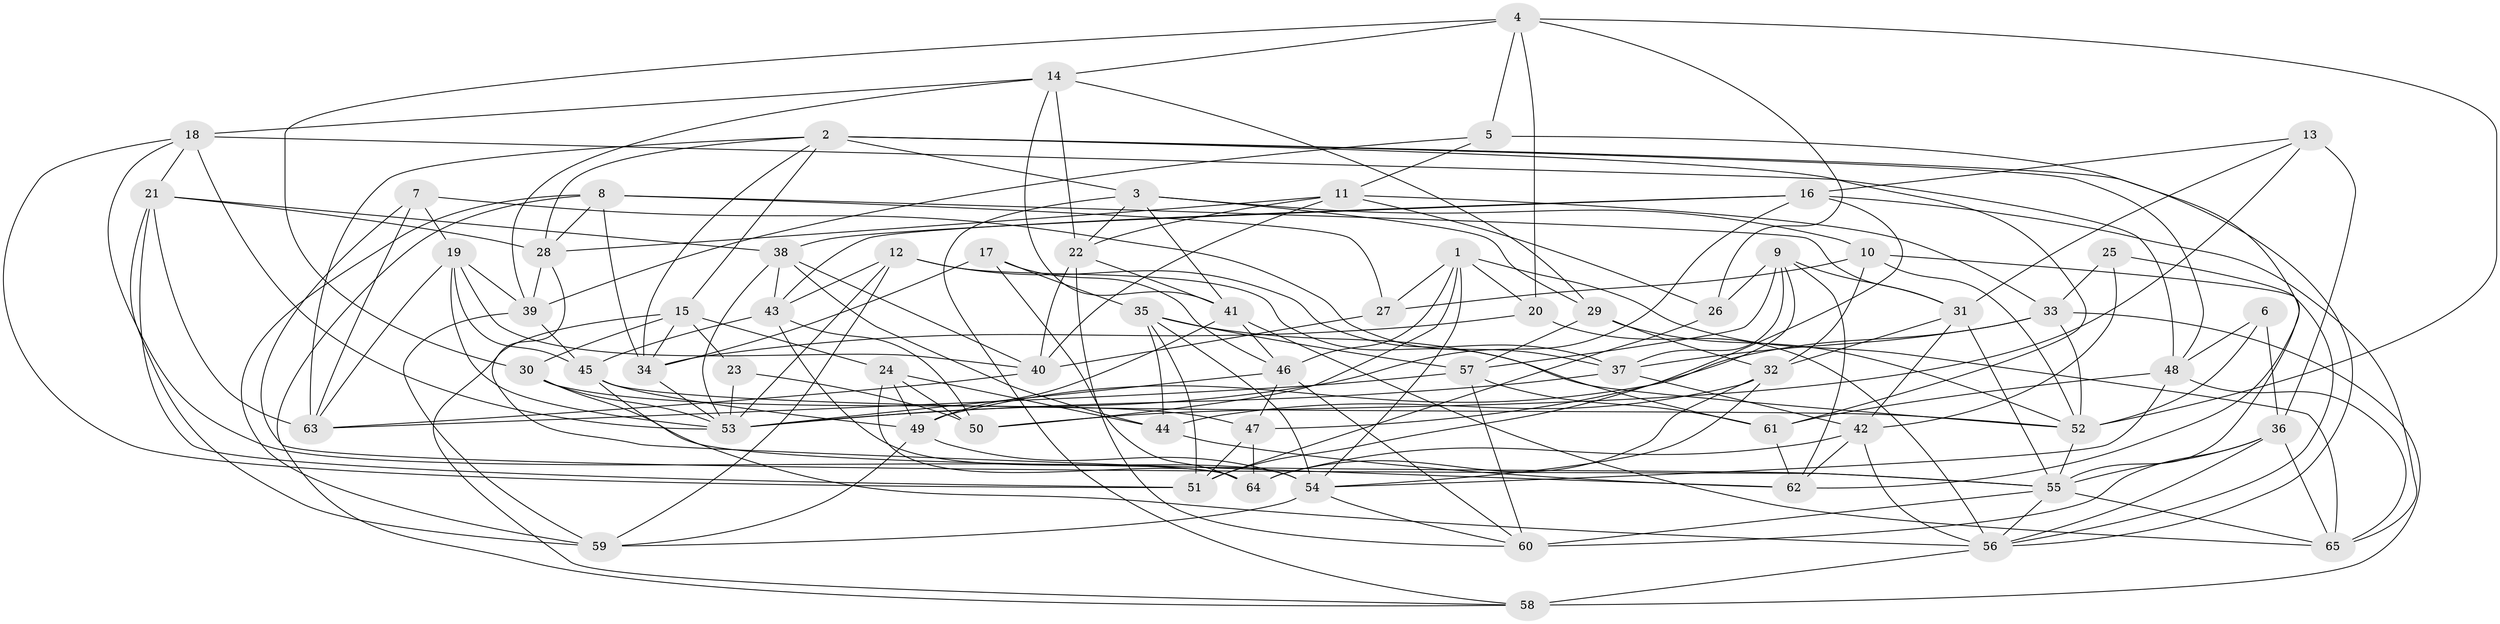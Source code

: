// original degree distribution, {4: 1.0}
// Generated by graph-tools (version 1.1) at 2025/26/03/09/25 03:26:52]
// undirected, 65 vertices, 186 edges
graph export_dot {
graph [start="1"]
  node [color=gray90,style=filled];
  1;
  2;
  3;
  4;
  5;
  6;
  7;
  8;
  9;
  10;
  11;
  12;
  13;
  14;
  15;
  16;
  17;
  18;
  19;
  20;
  21;
  22;
  23;
  24;
  25;
  26;
  27;
  28;
  29;
  30;
  31;
  32;
  33;
  34;
  35;
  36;
  37;
  38;
  39;
  40;
  41;
  42;
  43;
  44;
  45;
  46;
  47;
  48;
  49;
  50;
  51;
  52;
  53;
  54;
  55;
  56;
  57;
  58;
  59;
  60;
  61;
  62;
  63;
  64;
  65;
  1 -- 20 [weight=1.0];
  1 -- 27 [weight=1.0];
  1 -- 46 [weight=1.0];
  1 -- 50 [weight=1.0];
  1 -- 54 [weight=1.0];
  1 -- 65 [weight=1.0];
  2 -- 3 [weight=1.0];
  2 -- 15 [weight=1.0];
  2 -- 28 [weight=1.0];
  2 -- 34 [weight=1.0];
  2 -- 48 [weight=1.0];
  2 -- 56 [weight=1.0];
  2 -- 61 [weight=1.0];
  2 -- 63 [weight=1.0];
  3 -- 10 [weight=1.0];
  3 -- 22 [weight=1.0];
  3 -- 29 [weight=1.0];
  3 -- 41 [weight=1.0];
  3 -- 58 [weight=1.0];
  4 -- 5 [weight=1.0];
  4 -- 14 [weight=1.0];
  4 -- 20 [weight=1.0];
  4 -- 26 [weight=1.0];
  4 -- 30 [weight=1.0];
  4 -- 52 [weight=1.0];
  5 -- 11 [weight=1.0];
  5 -- 39 [weight=1.0];
  5 -- 62 [weight=1.0];
  6 -- 36 [weight=1.0];
  6 -- 48 [weight=1.0];
  6 -- 52 [weight=2.0];
  7 -- 19 [weight=1.0];
  7 -- 37 [weight=1.0];
  7 -- 55 [weight=1.0];
  7 -- 63 [weight=1.0];
  8 -- 27 [weight=1.0];
  8 -- 28 [weight=1.0];
  8 -- 31 [weight=1.0];
  8 -- 34 [weight=1.0];
  8 -- 58 [weight=1.0];
  8 -- 59 [weight=1.0];
  9 -- 26 [weight=1.0];
  9 -- 31 [weight=1.0];
  9 -- 37 [weight=1.0];
  9 -- 51 [weight=1.0];
  9 -- 57 [weight=1.0];
  9 -- 62 [weight=1.0];
  10 -- 27 [weight=1.0];
  10 -- 32 [weight=1.0];
  10 -- 52 [weight=1.0];
  10 -- 56 [weight=2.0];
  11 -- 22 [weight=1.0];
  11 -- 26 [weight=1.0];
  11 -- 28 [weight=1.0];
  11 -- 33 [weight=1.0];
  11 -- 40 [weight=1.0];
  12 -- 37 [weight=1.0];
  12 -- 43 [weight=1.0];
  12 -- 53 [weight=1.0];
  12 -- 59 [weight=1.0];
  12 -- 61 [weight=2.0];
  13 -- 16 [weight=1.0];
  13 -- 31 [weight=1.0];
  13 -- 36 [weight=1.0];
  13 -- 50 [weight=1.0];
  14 -- 18 [weight=1.0];
  14 -- 22 [weight=1.0];
  14 -- 29 [weight=1.0];
  14 -- 39 [weight=1.0];
  14 -- 41 [weight=1.0];
  15 -- 23 [weight=1.0];
  15 -- 24 [weight=1.0];
  15 -- 30 [weight=1.0];
  15 -- 34 [weight=1.0];
  15 -- 58 [weight=1.0];
  16 -- 38 [weight=1.0];
  16 -- 43 [weight=1.0];
  16 -- 47 [weight=1.0];
  16 -- 53 [weight=1.0];
  16 -- 65 [weight=1.0];
  17 -- 34 [weight=1.0];
  17 -- 35 [weight=1.0];
  17 -- 46 [weight=1.0];
  17 -- 64 [weight=1.0];
  18 -- 21 [weight=1.0];
  18 -- 48 [weight=1.0];
  18 -- 51 [weight=1.0];
  18 -- 53 [weight=1.0];
  18 -- 64 [weight=1.0];
  19 -- 39 [weight=1.0];
  19 -- 40 [weight=1.0];
  19 -- 45 [weight=1.0];
  19 -- 53 [weight=1.0];
  19 -- 63 [weight=1.0];
  20 -- 34 [weight=1.0];
  20 -- 56 [weight=1.0];
  21 -- 28 [weight=1.0];
  21 -- 38 [weight=1.0];
  21 -- 51 [weight=1.0];
  21 -- 59 [weight=1.0];
  21 -- 63 [weight=1.0];
  22 -- 40 [weight=1.0];
  22 -- 41 [weight=1.0];
  22 -- 60 [weight=1.0];
  23 -- 50 [weight=2.0];
  23 -- 53 [weight=1.0];
  24 -- 44 [weight=2.0];
  24 -- 49 [weight=1.0];
  24 -- 50 [weight=1.0];
  24 -- 64 [weight=1.0];
  25 -- 33 [weight=1.0];
  25 -- 42 [weight=1.0];
  25 -- 55 [weight=2.0];
  26 -- 51 [weight=1.0];
  27 -- 40 [weight=1.0];
  28 -- 39 [weight=1.0];
  28 -- 62 [weight=1.0];
  29 -- 32 [weight=1.0];
  29 -- 52 [weight=2.0];
  29 -- 57 [weight=1.0];
  30 -- 47 [weight=2.0];
  30 -- 53 [weight=1.0];
  30 -- 55 [weight=1.0];
  31 -- 32 [weight=1.0];
  31 -- 42 [weight=1.0];
  31 -- 55 [weight=1.0];
  32 -- 44 [weight=1.0];
  32 -- 54 [weight=1.0];
  32 -- 64 [weight=1.0];
  33 -- 37 [weight=1.0];
  33 -- 49 [weight=1.0];
  33 -- 52 [weight=1.0];
  33 -- 58 [weight=1.0];
  34 -- 53 [weight=1.0];
  35 -- 44 [weight=1.0];
  35 -- 51 [weight=1.0];
  35 -- 52 [weight=1.0];
  35 -- 54 [weight=1.0];
  35 -- 57 [weight=1.0];
  36 -- 55 [weight=1.0];
  36 -- 56 [weight=1.0];
  36 -- 60 [weight=1.0];
  36 -- 65 [weight=1.0];
  37 -- 42 [weight=1.0];
  37 -- 53 [weight=1.0];
  38 -- 40 [weight=1.0];
  38 -- 43 [weight=1.0];
  38 -- 44 [weight=1.0];
  38 -- 53 [weight=1.0];
  39 -- 45 [weight=1.0];
  39 -- 59 [weight=1.0];
  40 -- 63 [weight=1.0];
  41 -- 46 [weight=1.0];
  41 -- 49 [weight=1.0];
  41 -- 65 [weight=1.0];
  42 -- 56 [weight=1.0];
  42 -- 62 [weight=1.0];
  42 -- 64 [weight=1.0];
  43 -- 45 [weight=1.0];
  43 -- 50 [weight=1.0];
  43 -- 54 [weight=1.0];
  44 -- 62 [weight=1.0];
  45 -- 49 [weight=1.0];
  45 -- 52 [weight=1.0];
  45 -- 56 [weight=1.0];
  46 -- 47 [weight=1.0];
  46 -- 53 [weight=1.0];
  46 -- 60 [weight=1.0];
  47 -- 51 [weight=1.0];
  47 -- 64 [weight=1.0];
  48 -- 54 [weight=1.0];
  48 -- 61 [weight=1.0];
  48 -- 65 [weight=1.0];
  49 -- 54 [weight=1.0];
  49 -- 59 [weight=1.0];
  52 -- 55 [weight=1.0];
  54 -- 59 [weight=1.0];
  54 -- 60 [weight=1.0];
  55 -- 56 [weight=1.0];
  55 -- 60 [weight=1.0];
  55 -- 65 [weight=1.0];
  56 -- 58 [weight=2.0];
  57 -- 60 [weight=1.0];
  57 -- 61 [weight=1.0];
  57 -- 63 [weight=1.0];
  61 -- 62 [weight=1.0];
}
